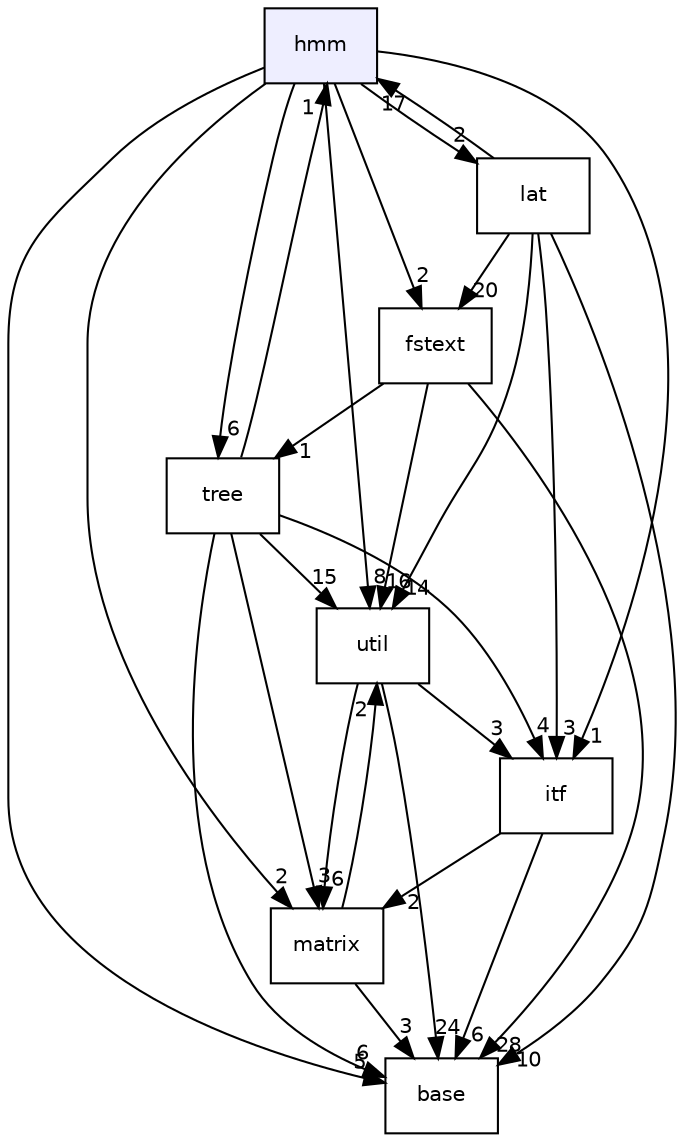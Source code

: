 digraph "hmm" {
  compound=true
  node [ fontsize="10", fontname="Helvetica"];
  edge [ labelfontsize="10", labelfontname="Helvetica"];
  dir_1150ab87bf3833b7161cf56b3aed78f9 [shape=box, label="hmm", style="filled", fillcolor="#eeeeff", pencolor="black", URL="dir_1150ab87bf3833b7161cf56b3aed78f9.html"];
  dir_23ec12649285f9fabf3a6b7380226c28 [shape=box label="util" URL="dir_23ec12649285f9fabf3a6b7380226c28.html"];
  dir_70093cb3a9d1f8840af4e997fde867c3 [shape=box label="tree" URL="dir_70093cb3a9d1f8840af4e997fde867c3.html"];
  dir_109f68d84cef4a133396a0be144fa9b1 [shape=box label="matrix" URL="dir_109f68d84cef4a133396a0be144fa9b1.html"];
  dir_e914ee4d4a44400f1fdb170cb4ead18a [shape=box label="base" URL="dir_e914ee4d4a44400f1fdb170cb4ead18a.html"];
  dir_6cbce3d69cab97132708c49b9176b34a [shape=box label="fstext" URL="dir_6cbce3d69cab97132708c49b9176b34a.html"];
  dir_32e73c41882ed4a4c395a3bf41490b9a [shape=box label="itf" URL="dir_32e73c41882ed4a4c395a3bf41490b9a.html"];
  dir_7e97d1a94d673bcef7e70506205b8a83 [shape=box label="lat" URL="dir_7e97d1a94d673bcef7e70506205b8a83.html"];
  dir_23ec12649285f9fabf3a6b7380226c28->dir_109f68d84cef4a133396a0be144fa9b1 [headlabel="6", labeldistance=1.5 headhref="dir_000034_000023.html"];
  dir_23ec12649285f9fabf3a6b7380226c28->dir_e914ee4d4a44400f1fdb170cb4ead18a [headlabel="24", labeldistance=1.5 headhref="dir_000034_000000.html"];
  dir_23ec12649285f9fabf3a6b7380226c28->dir_32e73c41882ed4a4c395a3bf41490b9a [headlabel="3", labeldistance=1.5 headhref="dir_000034_000016.html"];
  dir_70093cb3a9d1f8840af4e997fde867c3->dir_23ec12649285f9fabf3a6b7380226c28 [headlabel="15", labeldistance=1.5 headhref="dir_000033_000034.html"];
  dir_70093cb3a9d1f8840af4e997fde867c3->dir_109f68d84cef4a133396a0be144fa9b1 [headlabel="3", labeldistance=1.5 headhref="dir_000033_000023.html"];
  dir_70093cb3a9d1f8840af4e997fde867c3->dir_e914ee4d4a44400f1fdb170cb4ead18a [headlabel="6", labeldistance=1.5 headhref="dir_000033_000000.html"];
  dir_70093cb3a9d1f8840af4e997fde867c3->dir_1150ab87bf3833b7161cf56b3aed78f9 [headlabel="1", labeldistance=1.5 headhref="dir_000033_000011.html"];
  dir_70093cb3a9d1f8840af4e997fde867c3->dir_32e73c41882ed4a4c395a3bf41490b9a [headlabel="4", labeldistance=1.5 headhref="dir_000033_000016.html"];
  dir_109f68d84cef4a133396a0be144fa9b1->dir_23ec12649285f9fabf3a6b7380226c28 [headlabel="2", labeldistance=1.5 headhref="dir_000023_000034.html"];
  dir_109f68d84cef4a133396a0be144fa9b1->dir_e914ee4d4a44400f1fdb170cb4ead18a [headlabel="3", labeldistance=1.5 headhref="dir_000023_000000.html"];
  dir_6cbce3d69cab97132708c49b9176b34a->dir_23ec12649285f9fabf3a6b7380226c28 [headlabel="16", labeldistance=1.5 headhref="dir_000008_000034.html"];
  dir_6cbce3d69cab97132708c49b9176b34a->dir_70093cb3a9d1f8840af4e997fde867c3 [headlabel="1", labeldistance=1.5 headhref="dir_000008_000033.html"];
  dir_6cbce3d69cab97132708c49b9176b34a->dir_e914ee4d4a44400f1fdb170cb4ead18a [headlabel="28", labeldistance=1.5 headhref="dir_000008_000000.html"];
  dir_1150ab87bf3833b7161cf56b3aed78f9->dir_23ec12649285f9fabf3a6b7380226c28 [headlabel="8", labeldistance=1.5 headhref="dir_000011_000034.html"];
  dir_1150ab87bf3833b7161cf56b3aed78f9->dir_70093cb3a9d1f8840af4e997fde867c3 [headlabel="6", labeldistance=1.5 headhref="dir_000011_000033.html"];
  dir_1150ab87bf3833b7161cf56b3aed78f9->dir_109f68d84cef4a133396a0be144fa9b1 [headlabel="2", labeldistance=1.5 headhref="dir_000011_000023.html"];
  dir_1150ab87bf3833b7161cf56b3aed78f9->dir_e914ee4d4a44400f1fdb170cb4ead18a [headlabel="5", labeldistance=1.5 headhref="dir_000011_000000.html"];
  dir_1150ab87bf3833b7161cf56b3aed78f9->dir_6cbce3d69cab97132708c49b9176b34a [headlabel="2", labeldistance=1.5 headhref="dir_000011_000008.html"];
  dir_1150ab87bf3833b7161cf56b3aed78f9->dir_32e73c41882ed4a4c395a3bf41490b9a [headlabel="1", labeldistance=1.5 headhref="dir_000011_000016.html"];
  dir_1150ab87bf3833b7161cf56b3aed78f9->dir_7e97d1a94d673bcef7e70506205b8a83 [headlabel="2", labeldistance=1.5 headhref="dir_000011_000020.html"];
  dir_32e73c41882ed4a4c395a3bf41490b9a->dir_109f68d84cef4a133396a0be144fa9b1 [headlabel="2", labeldistance=1.5 headhref="dir_000016_000023.html"];
  dir_32e73c41882ed4a4c395a3bf41490b9a->dir_e914ee4d4a44400f1fdb170cb4ead18a [headlabel="6", labeldistance=1.5 headhref="dir_000016_000000.html"];
  dir_7e97d1a94d673bcef7e70506205b8a83->dir_23ec12649285f9fabf3a6b7380226c28 [headlabel="14", labeldistance=1.5 headhref="dir_000020_000034.html"];
  dir_7e97d1a94d673bcef7e70506205b8a83->dir_e914ee4d4a44400f1fdb170cb4ead18a [headlabel="10", labeldistance=1.5 headhref="dir_000020_000000.html"];
  dir_7e97d1a94d673bcef7e70506205b8a83->dir_6cbce3d69cab97132708c49b9176b34a [headlabel="20", labeldistance=1.5 headhref="dir_000020_000008.html"];
  dir_7e97d1a94d673bcef7e70506205b8a83->dir_1150ab87bf3833b7161cf56b3aed78f9 [headlabel="17", labeldistance=1.5 headhref="dir_000020_000011.html"];
  dir_7e97d1a94d673bcef7e70506205b8a83->dir_32e73c41882ed4a4c395a3bf41490b9a [headlabel="3", labeldistance=1.5 headhref="dir_000020_000016.html"];
}
